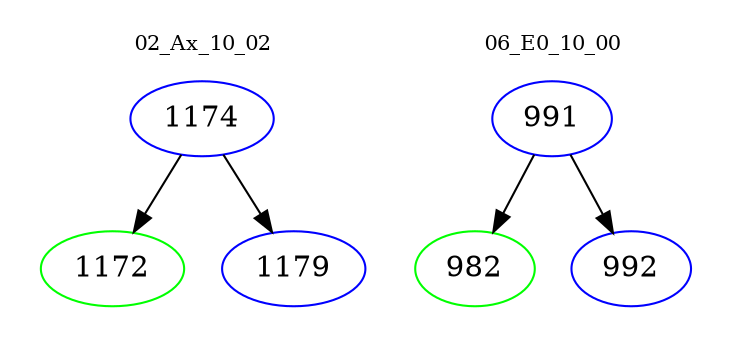 digraph{
subgraph cluster_0 {
color = white
label = "02_Ax_10_02";
fontsize=10;
T0_1174 [label="1174", color="blue"]
T0_1174 -> T0_1172 [color="black"]
T0_1172 [label="1172", color="green"]
T0_1174 -> T0_1179 [color="black"]
T0_1179 [label="1179", color="blue"]
}
subgraph cluster_1 {
color = white
label = "06_E0_10_00";
fontsize=10;
T1_991 [label="991", color="blue"]
T1_991 -> T1_982 [color="black"]
T1_982 [label="982", color="green"]
T1_991 -> T1_992 [color="black"]
T1_992 [label="992", color="blue"]
}
}
